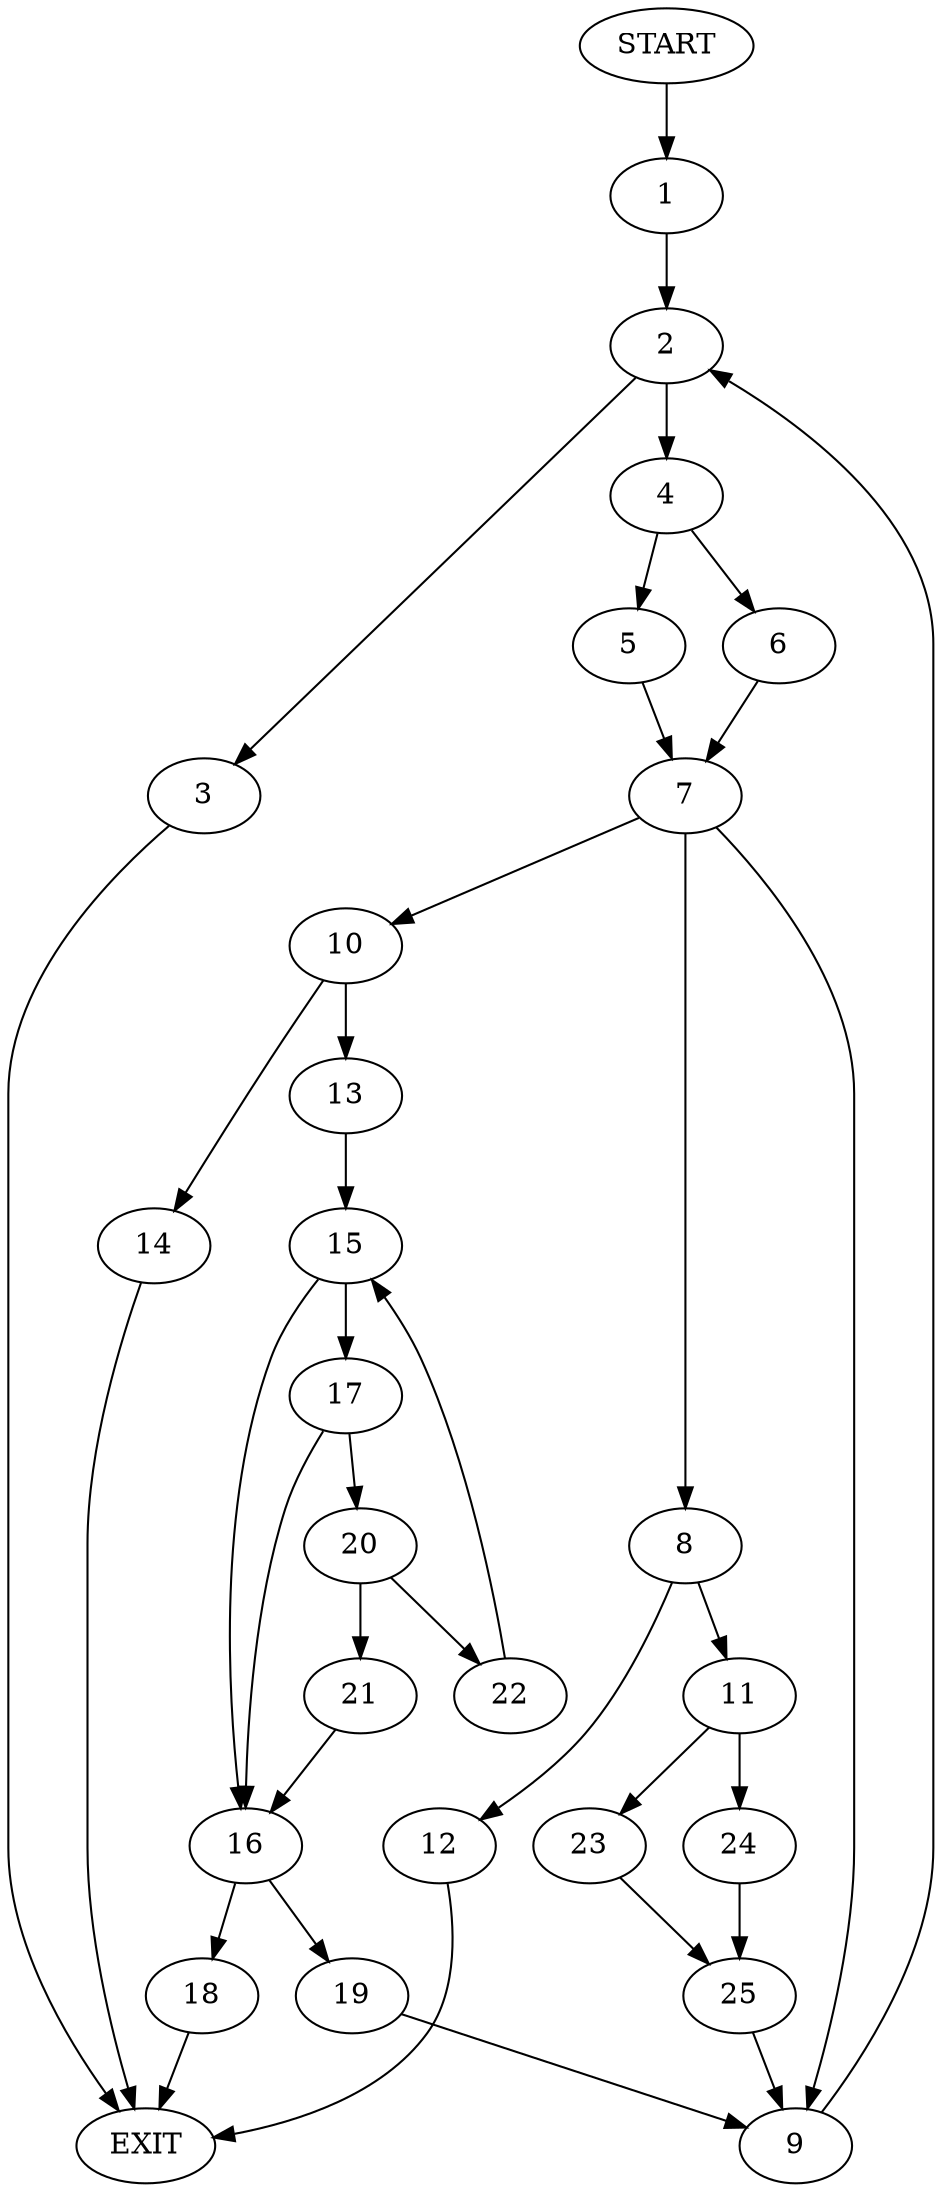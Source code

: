digraph {
0 [label="START"]
26 [label="EXIT"]
0 -> 1
1 -> 2
2 -> 3
2 -> 4
3 -> 26
4 -> 5
4 -> 6
5 -> 7
6 -> 7
7 -> 8
7 -> 9
7 -> 10
9 -> 2
8 -> 11
8 -> 12
10 -> 13
10 -> 14
14 -> 26
13 -> 15
15 -> 16
15 -> 17
16 -> 18
16 -> 19
17 -> 16
17 -> 20
20 -> 21
20 -> 22
21 -> 16
22 -> 15
18 -> 26
19 -> 9
11 -> 23
11 -> 24
12 -> 26
23 -> 25
24 -> 25
25 -> 9
}
